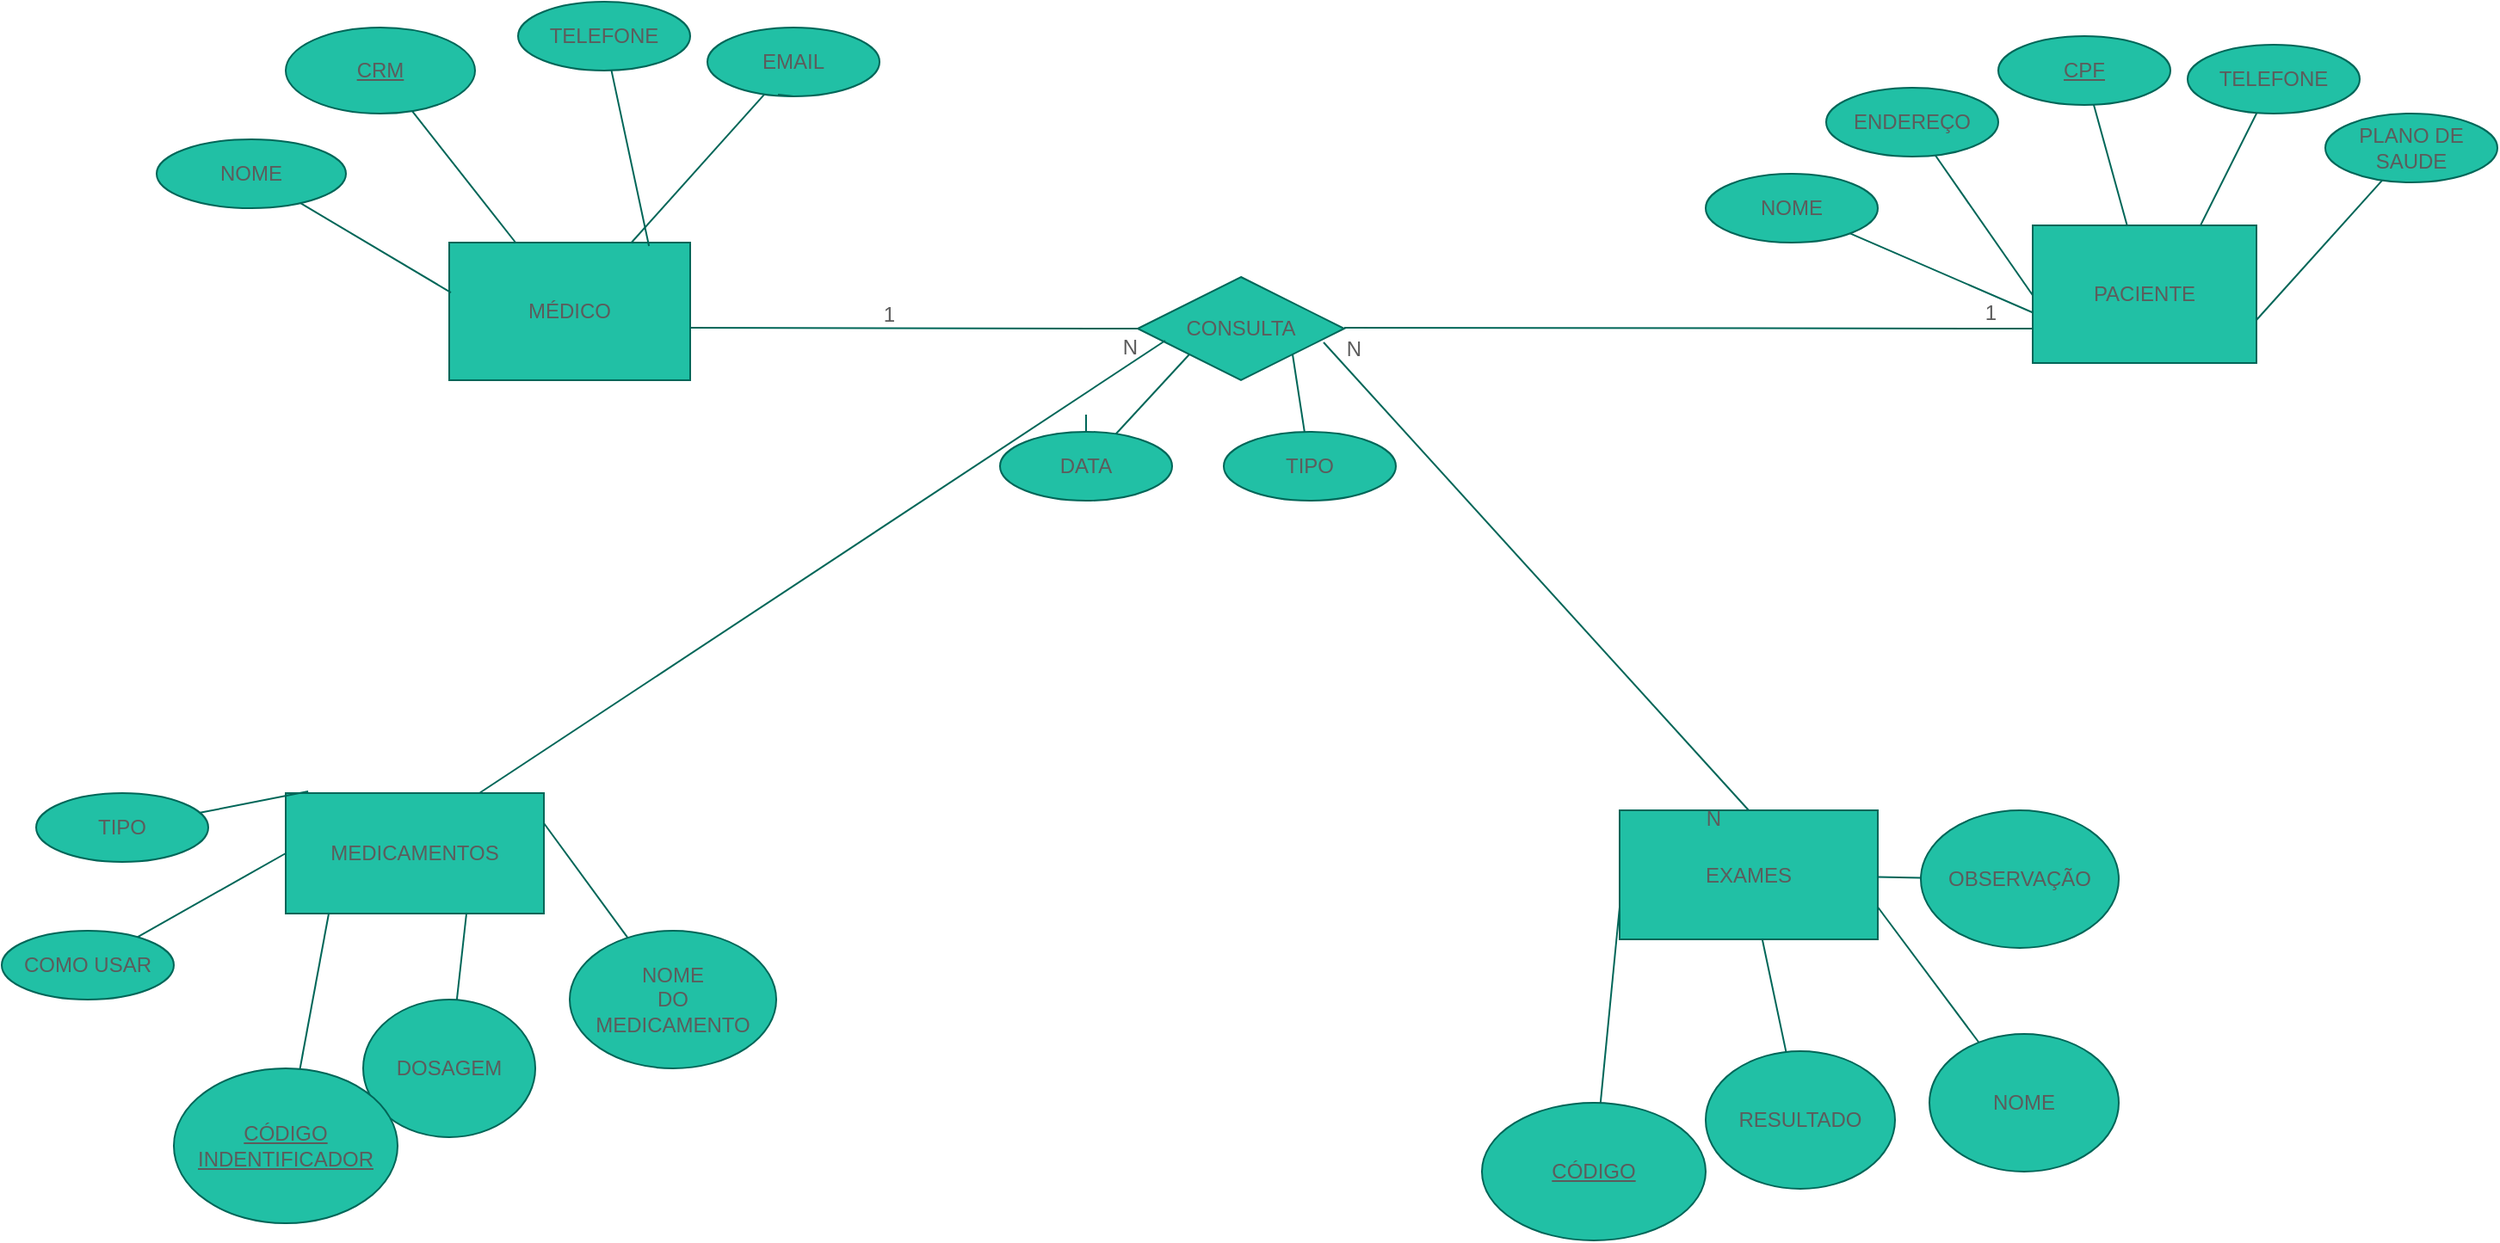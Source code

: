 <mxfile version="20.1.1" type="github">
  <diagram id="R2lEEEUBdFMjLlhIrx00" name="Page-1">
    <mxGraphModel dx="2512" dy="828" grid="1" gridSize="10" guides="1" tooltips="1" connect="1" arrows="1" fold="1" page="1" pageScale="1" pageWidth="850" pageHeight="1100" math="0" shadow="0" extFonts="Permanent Marker^https://fonts.googleapis.com/css?family=Permanent+Marker">
      <root>
        <mxCell id="0" />
        <mxCell id="1" parent="0" />
        <mxCell id="L0uTuXsTA9I10WRyjxsV-2" value="MÉDICO" style="rounded=0;whiteSpace=wrap;html=1;fillColor=#21C0A5;strokeColor=#006658;fontColor=#5C5C5C;" vertex="1" parent="1">
          <mxGeometry x="-330" y="230" width="140" height="80" as="geometry" />
        </mxCell>
        <mxCell id="L0uTuXsTA9I10WRyjxsV-49" style="edgeStyle=none;rounded=1;sketch=0;orthogonalLoop=1;jettySize=auto;html=1;entryX=0.829;entryY=0.025;entryDx=0;entryDy=0;entryPerimeter=0;endArrow=none;endFill=0;strokeColor=#006658;fontColor=#5C5C5C;" edge="1" parent="1" source="L0uTuXsTA9I10WRyjxsV-22" target="L0uTuXsTA9I10WRyjxsV-2">
          <mxGeometry relative="1" as="geometry" />
        </mxCell>
        <mxCell id="L0uTuXsTA9I10WRyjxsV-22" value="TELEFONE" style="ellipse;whiteSpace=wrap;html=1;align=center;rounded=0;fillColor=#21C0A5;strokeColor=#006658;fontColor=#5C5C5C;" vertex="1" parent="1">
          <mxGeometry x="-290" y="90" width="100" height="40" as="geometry" />
        </mxCell>
        <mxCell id="L0uTuXsTA9I10WRyjxsV-46" style="rounded=1;sketch=0;orthogonalLoop=1;jettySize=auto;html=1;endArrow=none;endFill=0;strokeColor=#006658;fontColor=#5C5C5C;" edge="1" parent="1" source="L0uTuXsTA9I10WRyjxsV-24" target="L0uTuXsTA9I10WRyjxsV-2">
          <mxGeometry relative="1" as="geometry">
            <mxPoint x="-330" y="210" as="targetPoint" />
          </mxGeometry>
        </mxCell>
        <mxCell id="L0uTuXsTA9I10WRyjxsV-24" value="CRM" style="ellipse;whiteSpace=wrap;html=1;align=center;rounded=0;fontStyle=4;fillColor=#21C0A5;strokeColor=#006658;fontColor=#5C5C5C;" vertex="1" parent="1">
          <mxGeometry x="-425" y="105" width="110" height="50" as="geometry" />
        </mxCell>
        <mxCell id="L0uTuXsTA9I10WRyjxsV-47" style="edgeStyle=none;rounded=1;sketch=0;orthogonalLoop=1;jettySize=auto;html=1;entryX=0.007;entryY=0.363;entryDx=0;entryDy=0;entryPerimeter=0;endArrow=none;endFill=0;strokeColor=#006658;fontColor=#5C5C5C;" edge="1" parent="1" source="L0uTuXsTA9I10WRyjxsV-25" target="L0uTuXsTA9I10WRyjxsV-2">
          <mxGeometry relative="1" as="geometry" />
        </mxCell>
        <mxCell id="L0uTuXsTA9I10WRyjxsV-25" value="NOME" style="ellipse;whiteSpace=wrap;html=1;align=center;rounded=0;fillColor=#21C0A5;strokeColor=#006658;fontColor=#5C5C5C;" vertex="1" parent="1">
          <mxGeometry x="-500" y="170" width="110" height="40" as="geometry" />
        </mxCell>
        <mxCell id="L0uTuXsTA9I10WRyjxsV-57" style="edgeStyle=none;rounded=1;sketch=0;orthogonalLoop=1;jettySize=auto;html=1;endArrow=none;endFill=0;strokeColor=#006658;fontColor=#5C5C5C;" edge="1" parent="1" source="L0uTuXsTA9I10WRyjxsV-28">
          <mxGeometry relative="1" as="geometry">
            <mxPoint x="647.586" y="230" as="targetPoint" />
          </mxGeometry>
        </mxCell>
        <mxCell id="L0uTuXsTA9I10WRyjxsV-28" value="CPF" style="ellipse;whiteSpace=wrap;html=1;align=center;rounded=0;fontStyle=4;fillColor=#21C0A5;strokeColor=#006658;fontColor=#5C5C5C;" vertex="1" parent="1">
          <mxGeometry x="570" y="110" width="100" height="40" as="geometry" />
        </mxCell>
        <mxCell id="L0uTuXsTA9I10WRyjxsV-51" style="edgeStyle=none;rounded=1;sketch=0;orthogonalLoop=1;jettySize=auto;html=1;endArrow=none;endFill=0;strokeColor=#006658;fontColor=#5C5C5C;" edge="1" parent="1" source="L0uTuXsTA9I10WRyjxsV-37" target="L0uTuXsTA9I10WRyjxsV-2">
          <mxGeometry relative="1" as="geometry" />
        </mxCell>
        <mxCell id="L0uTuXsTA9I10WRyjxsV-37" value="EMAIL" style="ellipse;whiteSpace=wrap;html=1;align=center;rounded=0;fillColor=#21C0A5;strokeColor=#006658;fontColor=#5C5C5C;" vertex="1" parent="1">
          <mxGeometry x="-180" y="105" width="100" height="40" as="geometry" />
        </mxCell>
        <mxCell id="L0uTuXsTA9I10WRyjxsV-50" style="edgeStyle=none;rounded=1;sketch=0;orthogonalLoop=1;jettySize=auto;html=1;exitX=0.5;exitY=1;exitDx=0;exitDy=0;entryX=0.41;entryY=0.975;entryDx=0;entryDy=0;entryPerimeter=0;endArrow=none;endFill=0;strokeColor=#006658;fontColor=#5C5C5C;" edge="1" parent="1" source="L0uTuXsTA9I10WRyjxsV-37" target="L0uTuXsTA9I10WRyjxsV-37">
          <mxGeometry relative="1" as="geometry" />
        </mxCell>
        <mxCell id="L0uTuXsTA9I10WRyjxsV-59" style="edgeStyle=none;rounded=1;sketch=0;orthogonalLoop=1;jettySize=auto;html=1;entryX=0;entryY=0.5;entryDx=0;entryDy=0;endArrow=none;endFill=0;strokeColor=#006658;fontColor=#5C5C5C;" edge="1" parent="1" source="L0uTuXsTA9I10WRyjxsV-52">
          <mxGeometry relative="1" as="geometry">
            <mxPoint x="600" y="275" as="targetPoint" />
          </mxGeometry>
        </mxCell>
        <mxCell id="L0uTuXsTA9I10WRyjxsV-52" value="ENDEREÇO" style="ellipse;whiteSpace=wrap;html=1;align=center;rounded=0;sketch=0;fillColor=#21C0A5;strokeColor=#006658;fontColor=#5C5C5C;" vertex="1" parent="1">
          <mxGeometry x="470" y="140" width="100" height="40" as="geometry" />
        </mxCell>
        <mxCell id="L0uTuXsTA9I10WRyjxsV-61" style="edgeStyle=none;rounded=1;sketch=0;orthogonalLoop=1;jettySize=auto;html=1;endArrow=none;endFill=0;strokeColor=#006658;fontColor=#5C5C5C;" edge="1" parent="1" source="L0uTuXsTA9I10WRyjxsV-54">
          <mxGeometry relative="1" as="geometry">
            <mxPoint x="682.5" y="230" as="targetPoint" />
          </mxGeometry>
        </mxCell>
        <mxCell id="L0uTuXsTA9I10WRyjxsV-54" value="TELEFONE" style="ellipse;whiteSpace=wrap;html=1;align=center;rounded=0;sketch=0;fillColor=#21C0A5;strokeColor=#006658;fontColor=#5C5C5C;" vertex="1" parent="1">
          <mxGeometry x="680" y="115" width="100" height="40" as="geometry" />
        </mxCell>
        <mxCell id="L0uTuXsTA9I10WRyjxsV-60" style="edgeStyle=none;rounded=1;sketch=0;orthogonalLoop=1;jettySize=auto;html=1;entryX=0;entryY=0.5;entryDx=0;entryDy=0;endArrow=none;endFill=0;strokeColor=#006658;fontColor=#5C5C5C;" edge="1" parent="1" source="L0uTuXsTA9I10WRyjxsV-55">
          <mxGeometry relative="1" as="geometry">
            <mxPoint x="600" y="275" as="targetPoint" />
          </mxGeometry>
        </mxCell>
        <mxCell id="L0uTuXsTA9I10WRyjxsV-55" value="NOME" style="ellipse;whiteSpace=wrap;html=1;align=center;rounded=0;sketch=0;fillColor=#21C0A5;strokeColor=#006658;fontColor=#5C5C5C;" vertex="1" parent="1">
          <mxGeometry x="400" y="190" width="100" height="40" as="geometry" />
        </mxCell>
        <mxCell id="L0uTuXsTA9I10WRyjxsV-62" style="edgeStyle=none;rounded=1;sketch=0;orthogonalLoop=1;jettySize=auto;html=1;entryX=1;entryY=0.5;entryDx=0;entryDy=0;endArrow=none;endFill=0;strokeColor=#006658;fontColor=#5C5C5C;" edge="1" parent="1" source="L0uTuXsTA9I10WRyjxsV-58">
          <mxGeometry relative="1" as="geometry">
            <mxPoint x="720" y="275" as="targetPoint" />
          </mxGeometry>
        </mxCell>
        <mxCell id="L0uTuXsTA9I10WRyjxsV-58" value="PLANO DE SAUDE" style="ellipse;whiteSpace=wrap;html=1;align=center;rounded=0;sketch=0;fillColor=#21C0A5;strokeColor=#006658;fontColor=#5C5C5C;" vertex="1" parent="1">
          <mxGeometry x="760" y="155" width="100" height="40" as="geometry" />
        </mxCell>
        <mxCell id="L0uTuXsTA9I10WRyjxsV-64" value="CONSULTA" style="shape=rhombus;perimeter=rhombusPerimeter;whiteSpace=wrap;html=1;align=center;rounded=0;sketch=0;fillColor=#21C0A5;strokeColor=#006658;fontColor=#5C5C5C;" vertex="1" parent="1">
          <mxGeometry x="70" y="250" width="120" height="60" as="geometry" />
        </mxCell>
        <mxCell id="L0uTuXsTA9I10WRyjxsV-65" value="PACIENTE" style="whiteSpace=wrap;html=1;align=center;rounded=0;sketch=0;fillColor=#21C0A5;strokeColor=#006658;fontColor=#5C5C5C;" vertex="1" parent="1">
          <mxGeometry x="590" y="220" width="130" height="80" as="geometry" />
        </mxCell>
        <mxCell id="L0uTuXsTA9I10WRyjxsV-72" style="edgeStyle=none;rounded=1;sketch=0;orthogonalLoop=1;jettySize=auto;html=1;entryX=0;entryY=1;entryDx=0;entryDy=0;endArrow=none;endFill=0;strokeColor=#006658;fontColor=#5C5C5C;" edge="1" parent="1" source="L0uTuXsTA9I10WRyjxsV-68" target="L0uTuXsTA9I10WRyjxsV-64">
          <mxGeometry relative="1" as="geometry" />
        </mxCell>
        <mxCell id="L0uTuXsTA9I10WRyjxsV-106" style="edgeStyle=none;rounded=1;sketch=0;orthogonalLoop=1;jettySize=auto;html=1;endArrow=none;endFill=0;strokeColor=#006658;fontColor=#5C5C5C;" edge="1" parent="1" source="L0uTuXsTA9I10WRyjxsV-68">
          <mxGeometry relative="1" as="geometry">
            <mxPoint x="40" y="330" as="targetPoint" />
          </mxGeometry>
        </mxCell>
        <mxCell id="L0uTuXsTA9I10WRyjxsV-68" value="DATA" style="ellipse;whiteSpace=wrap;html=1;align=center;rounded=0;sketch=0;fillColor=#21C0A5;strokeColor=#006658;fontColor=#5C5C5C;" vertex="1" parent="1">
          <mxGeometry x="-10" y="340" width="100" height="40" as="geometry" />
        </mxCell>
        <mxCell id="L0uTuXsTA9I10WRyjxsV-73" style="edgeStyle=none;rounded=1;sketch=0;orthogonalLoop=1;jettySize=auto;html=1;entryX=1;entryY=1;entryDx=0;entryDy=0;endArrow=none;endFill=0;strokeColor=#006658;fontColor=#5C5C5C;" edge="1" parent="1" source="L0uTuXsTA9I10WRyjxsV-71" target="L0uTuXsTA9I10WRyjxsV-64">
          <mxGeometry relative="1" as="geometry" />
        </mxCell>
        <mxCell id="L0uTuXsTA9I10WRyjxsV-71" value="TIPO" style="ellipse;whiteSpace=wrap;html=1;align=center;rounded=0;sketch=0;fillColor=#21C0A5;strokeColor=#006658;fontColor=#5C5C5C;" vertex="1" parent="1">
          <mxGeometry x="120" y="340" width="100" height="40" as="geometry" />
        </mxCell>
        <mxCell id="L0uTuXsTA9I10WRyjxsV-74" value="" style="endArrow=none;html=1;rounded=0;sketch=0;entryX=0;entryY=0.75;entryDx=0;entryDy=0;strokeColor=#006658;fontColor=#5C5C5C;" edge="1" parent="1" target="L0uTuXsTA9I10WRyjxsV-65">
          <mxGeometry relative="1" as="geometry">
            <mxPoint x="190" y="279.5" as="sourcePoint" />
            <mxPoint x="350" y="279.5" as="targetPoint" />
          </mxGeometry>
        </mxCell>
        <mxCell id="L0uTuXsTA9I10WRyjxsV-75" value="1" style="resizable=0;html=1;align=right;verticalAlign=bottom;rounded=0;sketch=0;fillColor=#21C0A5;strokeColor=#006658;fontColor=#5C5C5C;" connectable="0" vertex="1" parent="L0uTuXsTA9I10WRyjxsV-74">
          <mxGeometry x="1" relative="1" as="geometry">
            <mxPoint x="-20" as="offset" />
          </mxGeometry>
        </mxCell>
        <mxCell id="L0uTuXsTA9I10WRyjxsV-76" value="" style="endArrow=none;html=1;rounded=0;sketch=0;entryX=0;entryY=0.5;entryDx=0;entryDy=0;strokeColor=#006658;fontColor=#5C5C5C;" edge="1" parent="1" target="L0uTuXsTA9I10WRyjxsV-64">
          <mxGeometry relative="1" as="geometry">
            <mxPoint x="-190" y="279.5" as="sourcePoint" />
            <mxPoint x="-30" y="279.5" as="targetPoint" />
          </mxGeometry>
        </mxCell>
        <mxCell id="L0uTuXsTA9I10WRyjxsV-77" value="1" style="resizable=0;html=1;align=right;verticalAlign=bottom;rounded=0;sketch=0;fillColor=#21C0A5;strokeColor=#006658;fontColor=#5C5C5C;" connectable="0" vertex="1" parent="L0uTuXsTA9I10WRyjxsV-76">
          <mxGeometry x="1" relative="1" as="geometry">
            <mxPoint x="-140" y="1" as="offset" />
          </mxGeometry>
        </mxCell>
        <mxCell id="L0uTuXsTA9I10WRyjxsV-78" value="MEDICAMENTOS" style="whiteSpace=wrap;html=1;align=center;rounded=0;sketch=0;fillColor=#21C0A5;strokeColor=#006658;fontColor=#5C5C5C;" vertex="1" parent="1">
          <mxGeometry x="-425" y="550" width="150" height="70" as="geometry" />
        </mxCell>
        <mxCell id="L0uTuXsTA9I10WRyjxsV-90" style="edgeStyle=none;rounded=1;sketch=0;orthogonalLoop=1;jettySize=auto;html=1;entryX=0.087;entryY=-0.014;entryDx=0;entryDy=0;entryPerimeter=0;endArrow=none;endFill=0;strokeColor=#006658;fontColor=#5C5C5C;" edge="1" parent="1" source="L0uTuXsTA9I10WRyjxsV-79" target="L0uTuXsTA9I10WRyjxsV-78">
          <mxGeometry relative="1" as="geometry" />
        </mxCell>
        <mxCell id="L0uTuXsTA9I10WRyjxsV-79" value="TIPO" style="ellipse;whiteSpace=wrap;html=1;align=center;rounded=0;sketch=0;fillColor=#21C0A5;strokeColor=#006658;fontColor=#5C5C5C;" vertex="1" parent="1">
          <mxGeometry x="-570" y="550" width="100" height="40" as="geometry" />
        </mxCell>
        <mxCell id="L0uTuXsTA9I10WRyjxsV-88" style="edgeStyle=none;rounded=1;sketch=0;orthogonalLoop=1;jettySize=auto;html=1;endArrow=none;endFill=0;strokeColor=#006658;fontColor=#5C5C5C;" edge="1" parent="1" source="L0uTuXsTA9I10WRyjxsV-80">
          <mxGeometry relative="1" as="geometry">
            <mxPoint x="-320" y="620" as="targetPoint" />
          </mxGeometry>
        </mxCell>
        <mxCell id="L0uTuXsTA9I10WRyjxsV-80" value="DOSAGEM" style="ellipse;whiteSpace=wrap;html=1;align=center;rounded=0;sketch=0;fillColor=#21C0A5;strokeColor=#006658;fontColor=#5C5C5C;" vertex="1" parent="1">
          <mxGeometry x="-380" y="670" width="100" height="80" as="geometry" />
        </mxCell>
        <mxCell id="L0uTuXsTA9I10WRyjxsV-91" style="edgeStyle=none;rounded=1;sketch=0;orthogonalLoop=1;jettySize=auto;html=1;entryX=0;entryY=0.5;entryDx=0;entryDy=0;endArrow=none;endFill=0;strokeColor=#006658;fontColor=#5C5C5C;" edge="1" parent="1" source="L0uTuXsTA9I10WRyjxsV-82" target="L0uTuXsTA9I10WRyjxsV-78">
          <mxGeometry relative="1" as="geometry" />
        </mxCell>
        <mxCell id="L0uTuXsTA9I10WRyjxsV-82" value="COMO USAR" style="ellipse;whiteSpace=wrap;html=1;align=center;rounded=0;sketch=0;fillColor=#21C0A5;strokeColor=#006658;fontColor=#5C5C5C;" vertex="1" parent="1">
          <mxGeometry x="-590" y="630" width="100" height="40" as="geometry" />
        </mxCell>
        <mxCell id="L0uTuXsTA9I10WRyjxsV-89" style="edgeStyle=none;rounded=1;sketch=0;orthogonalLoop=1;jettySize=auto;html=1;endArrow=none;endFill=0;strokeColor=#006658;fontColor=#5C5C5C;" edge="1" parent="1" source="L0uTuXsTA9I10WRyjxsV-84">
          <mxGeometry relative="1" as="geometry">
            <mxPoint x="-400" y="620" as="targetPoint" />
          </mxGeometry>
        </mxCell>
        <mxCell id="L0uTuXsTA9I10WRyjxsV-84" value="CÓDIGO INDENTIFICADOR" style="ellipse;whiteSpace=wrap;html=1;align=center;fontStyle=4;rounded=0;sketch=0;fillColor=#21C0A5;strokeColor=#006658;fontColor=#5C5C5C;" vertex="1" parent="1">
          <mxGeometry x="-490" y="710" width="130" height="90" as="geometry" />
        </mxCell>
        <mxCell id="L0uTuXsTA9I10WRyjxsV-87" style="edgeStyle=none;rounded=1;sketch=0;orthogonalLoop=1;jettySize=auto;html=1;entryX=1;entryY=0.25;entryDx=0;entryDy=0;endArrow=none;endFill=0;strokeColor=#006658;fontColor=#5C5C5C;" edge="1" parent="1" source="L0uTuXsTA9I10WRyjxsV-85" target="L0uTuXsTA9I10WRyjxsV-78">
          <mxGeometry relative="1" as="geometry" />
        </mxCell>
        <mxCell id="L0uTuXsTA9I10WRyjxsV-85" value="NOME&lt;br&gt;DO&lt;br&gt;MEDICAMENTO" style="ellipse;whiteSpace=wrap;html=1;align=center;rounded=0;sketch=0;fillColor=#21C0A5;strokeColor=#006658;fontColor=#5C5C5C;" vertex="1" parent="1">
          <mxGeometry x="-260" y="630" width="120" height="80" as="geometry" />
        </mxCell>
        <mxCell id="L0uTuXsTA9I10WRyjxsV-92" value="EXAMES" style="whiteSpace=wrap;html=1;align=center;rounded=0;sketch=0;fillColor=#21C0A5;strokeColor=#006658;fontColor=#5C5C5C;" vertex="1" parent="1">
          <mxGeometry x="350" y="560" width="150" height="75" as="geometry" />
        </mxCell>
        <mxCell id="L0uTuXsTA9I10WRyjxsV-103" style="edgeStyle=none;rounded=1;sketch=0;orthogonalLoop=1;jettySize=auto;html=1;entryX=0;entryY=0.75;entryDx=0;entryDy=0;endArrow=none;endFill=0;strokeColor=#006658;fontColor=#5C5C5C;" edge="1" parent="1" source="L0uTuXsTA9I10WRyjxsV-95" target="L0uTuXsTA9I10WRyjxsV-92">
          <mxGeometry relative="1" as="geometry" />
        </mxCell>
        <mxCell id="L0uTuXsTA9I10WRyjxsV-95" value="CÓDIGO" style="ellipse;whiteSpace=wrap;html=1;align=center;fontStyle=4;rounded=0;sketch=0;fillColor=#21C0A5;strokeColor=#006658;fontColor=#5C5C5C;" vertex="1" parent="1">
          <mxGeometry x="270" y="730" width="130" height="80" as="geometry" />
        </mxCell>
        <mxCell id="L0uTuXsTA9I10WRyjxsV-100" style="edgeStyle=none;rounded=1;sketch=0;orthogonalLoop=1;jettySize=auto;html=1;entryX=1;entryY=0.75;entryDx=0;entryDy=0;endArrow=none;endFill=0;strokeColor=#006658;fontColor=#5C5C5C;" edge="1" parent="1" source="L0uTuXsTA9I10WRyjxsV-96" target="L0uTuXsTA9I10WRyjxsV-92">
          <mxGeometry relative="1" as="geometry" />
        </mxCell>
        <mxCell id="L0uTuXsTA9I10WRyjxsV-96" value="NOME" style="ellipse;whiteSpace=wrap;html=1;align=center;rounded=0;sketch=0;fillColor=#21C0A5;strokeColor=#006658;fontColor=#5C5C5C;" vertex="1" parent="1">
          <mxGeometry x="530" y="690" width="110" height="80" as="geometry" />
        </mxCell>
        <mxCell id="L0uTuXsTA9I10WRyjxsV-101" style="edgeStyle=none;rounded=1;sketch=0;orthogonalLoop=1;jettySize=auto;html=1;endArrow=none;endFill=0;strokeColor=#006658;fontColor=#5C5C5C;" edge="1" parent="1" source="L0uTuXsTA9I10WRyjxsV-97" target="L0uTuXsTA9I10WRyjxsV-92">
          <mxGeometry relative="1" as="geometry" />
        </mxCell>
        <mxCell id="L0uTuXsTA9I10WRyjxsV-97" value="OBSERVAÇÃO" style="ellipse;whiteSpace=wrap;html=1;align=center;rounded=0;sketch=0;fillColor=#21C0A5;strokeColor=#006658;fontColor=#5C5C5C;" vertex="1" parent="1">
          <mxGeometry x="525" y="560" width="115" height="80" as="geometry" />
        </mxCell>
        <mxCell id="L0uTuXsTA9I10WRyjxsV-102" style="edgeStyle=none;rounded=1;sketch=0;orthogonalLoop=1;jettySize=auto;html=1;endArrow=none;endFill=0;strokeColor=#006658;fontColor=#5C5C5C;" edge="1" parent="1" source="L0uTuXsTA9I10WRyjxsV-99" target="L0uTuXsTA9I10WRyjxsV-92">
          <mxGeometry relative="1" as="geometry" />
        </mxCell>
        <mxCell id="L0uTuXsTA9I10WRyjxsV-99" value="RESULTADO" style="ellipse;whiteSpace=wrap;html=1;align=center;rounded=0;sketch=0;fillColor=#21C0A5;strokeColor=#006658;fontColor=#5C5C5C;" vertex="1" parent="1">
          <mxGeometry x="400" y="700" width="110" height="80" as="geometry" />
        </mxCell>
        <mxCell id="L0uTuXsTA9I10WRyjxsV-110" value="" style="endArrow=none;html=1;rounded=0;sketch=0;entryX=0.133;entryY=0.617;entryDx=0;entryDy=0;entryPerimeter=0;exitX=0.75;exitY=0;exitDx=0;exitDy=0;strokeColor=#006658;fontColor=#5C5C5C;" edge="1" parent="1" source="L0uTuXsTA9I10WRyjxsV-78" target="L0uTuXsTA9I10WRyjxsV-64">
          <mxGeometry relative="1" as="geometry">
            <mxPoint x="-250" y="410" as="sourcePoint" />
            <mxPoint x="-90" y="410" as="targetPoint" />
          </mxGeometry>
        </mxCell>
        <mxCell id="L0uTuXsTA9I10WRyjxsV-111" value="N" style="resizable=0;html=1;align=right;verticalAlign=bottom;rounded=0;sketch=0;fillColor=#21C0A5;strokeColor=#006658;fontColor=#5C5C5C;" connectable="0" vertex="1" parent="L0uTuXsTA9I10WRyjxsV-110">
          <mxGeometry x="1" relative="1" as="geometry">
            <mxPoint x="-16" y="13" as="offset" />
          </mxGeometry>
        </mxCell>
        <mxCell id="L0uTuXsTA9I10WRyjxsV-112" value="" style="endArrow=none;html=1;rounded=0;sketch=0;entryX=0.5;entryY=0;entryDx=0;entryDy=0;exitX=0.9;exitY=0.633;exitDx=0;exitDy=0;exitPerimeter=0;strokeColor=#006658;fontColor=#5C5C5C;" edge="1" parent="1" source="L0uTuXsTA9I10WRyjxsV-64" target="L0uTuXsTA9I10WRyjxsV-92">
          <mxGeometry relative="1" as="geometry">
            <mxPoint x="120" y="572.98" as="sourcePoint" />
            <mxPoint x="518.46" y="310" as="targetPoint" />
          </mxGeometry>
        </mxCell>
        <mxCell id="L0uTuXsTA9I10WRyjxsV-113" value="N" style="resizable=0;html=1;align=right;verticalAlign=bottom;rounded=0;sketch=0;fillColor=#21C0A5;strokeColor=#006658;fontColor=#5C5C5C;" connectable="0" vertex="1" parent="L0uTuXsTA9I10WRyjxsV-112">
          <mxGeometry x="1" relative="1" as="geometry">
            <mxPoint x="-16" y="13" as="offset" />
          </mxGeometry>
        </mxCell>
        <mxCell id="L0uTuXsTA9I10WRyjxsV-114" value="N" style="resizable=0;html=1;align=right;verticalAlign=bottom;rounded=0;sketch=0;fillColor=#21C0A5;strokeColor=#006658;fontColor=#5C5C5C;" connectable="0" vertex="1" parent="1">
          <mxGeometry x="200.0" y="300.001" as="geometry" />
        </mxCell>
      </root>
    </mxGraphModel>
  </diagram>
</mxfile>
